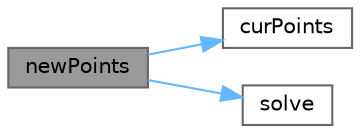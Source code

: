 digraph "newPoints"
{
 // LATEX_PDF_SIZE
  bgcolor="transparent";
  edge [fontname=Helvetica,fontsize=10,labelfontname=Helvetica,labelfontsize=10];
  node [fontname=Helvetica,fontsize=10,shape=box,height=0.2,width=0.4];
  rankdir="LR";
  Node1 [id="Node000001",label="newPoints",height=0.2,width=0.4,color="gray40", fillcolor="grey60", style="filled", fontcolor="black",tooltip=" "];
  Node1 -> Node2 [id="edge1_Node000001_Node000002",color="steelblue1",style="solid",tooltip=" "];
  Node2 [id="Node000002",label="curPoints",height=0.2,width=0.4,color="grey40", fillcolor="white", style="filled",URL="$classFoam_1_1motionSolver.html#aaa684bd3dbc0e76d366ec3aedc0480b2",tooltip=" "];
  Node1 -> Node3 [id="edge2_Node000001_Node000003",color="steelblue1",style="solid",tooltip=" "];
  Node3 [id="Node000003",label="solve",height=0.2,width=0.4,color="grey40", fillcolor="white", style="filled",URL="$classFoam_1_1motionSolver.html#aacd6f92a174ec1ebe14983fc21ec498c",tooltip=" "];
}
